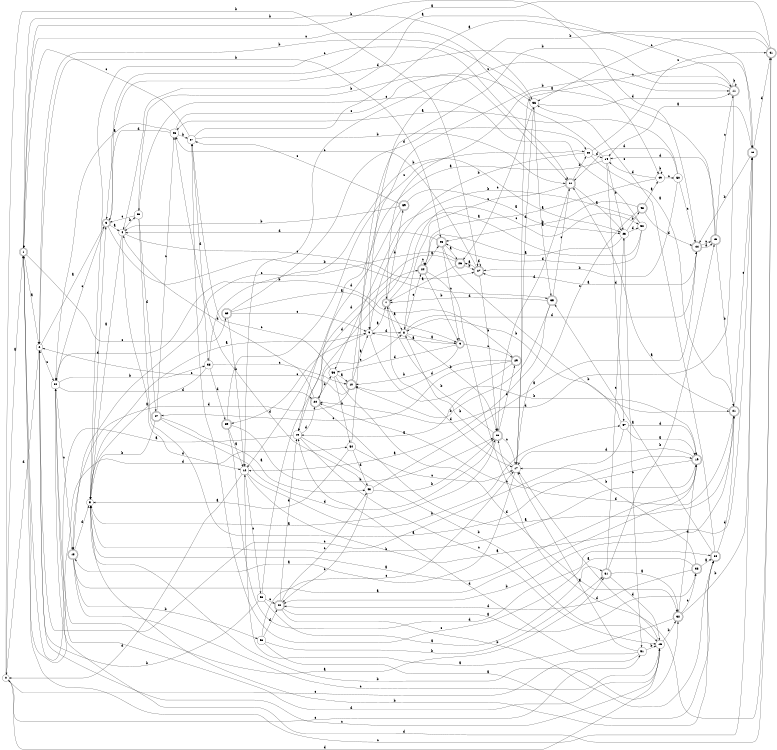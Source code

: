 digraph n49_4 {
__start0 [label="" shape="none"];

rankdir=LR;
size="8,5";

s0 [style="filled", color="black", fillcolor="white" shape="circle", label="0"];
s1 [style="rounded,filled", color="black", fillcolor="white" shape="doublecircle", label="1"];
s2 [style="filled", color="black", fillcolor="white" shape="circle", label="2"];
s3 [style="rounded,filled", color="black", fillcolor="white" shape="doublecircle", label="3"];
s4 [style="filled", color="black", fillcolor="white" shape="circle", label="4"];
s5 [style="filled", color="black", fillcolor="white" shape="circle", label="5"];
s6 [style="filled", color="black", fillcolor="white" shape="circle", label="6"];
s7 [style="rounded,filled", color="black", fillcolor="white" shape="doublecircle", label="7"];
s8 [style="filled", color="black", fillcolor="white" shape="circle", label="8"];
s9 [style="rounded,filled", color="black", fillcolor="white" shape="doublecircle", label="9"];
s10 [style="rounded,filled", color="black", fillcolor="white" shape="doublecircle", label="10"];
s11 [style="rounded,filled", color="black", fillcolor="white" shape="doublecircle", label="11"];
s12 [style="filled", color="black", fillcolor="white" shape="circle", label="12"];
s13 [style="rounded,filled", color="black", fillcolor="white" shape="doublecircle", label="13"];
s14 [style="filled", color="black", fillcolor="white" shape="circle", label="14"];
s15 [style="filled", color="black", fillcolor="white" shape="circle", label="15"];
s16 [style="filled", color="black", fillcolor="white" shape="circle", label="16"];
s17 [style="filled", color="black", fillcolor="white" shape="circle", label="17"];
s18 [style="rounded,filled", color="black", fillcolor="white" shape="doublecircle", label="18"];
s19 [style="rounded,filled", color="black", fillcolor="white" shape="doublecircle", label="19"];
s20 [style="rounded,filled", color="black", fillcolor="white" shape="doublecircle", label="20"];
s21 [style="rounded,filled", color="black", fillcolor="white" shape="doublecircle", label="21"];
s22 [style="rounded,filled", color="black", fillcolor="white" shape="doublecircle", label="22"];
s23 [style="filled", color="black", fillcolor="white" shape="circle", label="23"];
s24 [style="rounded,filled", color="black", fillcolor="white" shape="doublecircle", label="24"];
s25 [style="rounded,filled", color="black", fillcolor="white" shape="doublecircle", label="25"];
s26 [style="rounded,filled", color="black", fillcolor="white" shape="doublecircle", label="26"];
s27 [style="rounded,filled", color="black", fillcolor="white" shape="doublecircle", label="27"];
s28 [style="rounded,filled", color="black", fillcolor="white" shape="doublecircle", label="28"];
s29 [style="rounded,filled", color="black", fillcolor="white" shape="doublecircle", label="29"];
s30 [style="filled", color="black", fillcolor="white" shape="circle", label="30"];
s31 [style="rounded,filled", color="black", fillcolor="white" shape="doublecircle", label="31"];
s32 [style="rounded,filled", color="black", fillcolor="white" shape="doublecircle", label="32"];
s33 [style="rounded,filled", color="black", fillcolor="white" shape="doublecircle", label="33"];
s34 [style="rounded,filled", color="black", fillcolor="white" shape="doublecircle", label="34"];
s35 [style="rounded,filled", color="black", fillcolor="white" shape="doublecircle", label="35"];
s36 [style="filled", color="black", fillcolor="white" shape="circle", label="36"];
s37 [style="filled", color="black", fillcolor="white" shape="circle", label="37"];
s38 [style="filled", color="black", fillcolor="white" shape="circle", label="38"];
s39 [style="rounded,filled", color="black", fillcolor="white" shape="doublecircle", label="39"];
s40 [style="filled", color="black", fillcolor="white" shape="circle", label="40"];
s41 [style="rounded,filled", color="black", fillcolor="white" shape="doublecircle", label="41"];
s42 [style="rounded,filled", color="black", fillcolor="white" shape="doublecircle", label="42"];
s43 [style="filled", color="black", fillcolor="white" shape="circle", label="43"];
s44 [style="rounded,filled", color="black", fillcolor="white" shape="doublecircle", label="44"];
s45 [style="rounded,filled", color="black", fillcolor="white" shape="doublecircle", label="45"];
s46 [style="filled", color="black", fillcolor="white" shape="circle", label="46"];
s47 [style="rounded,filled", color="black", fillcolor="white" shape="doublecircle", label="47"];
s48 [style="rounded,filled", color="black", fillcolor="white" shape="doublecircle", label="48"];
s49 [style="filled", color="black", fillcolor="white" shape="circle", label="49"];
s50 [style="filled", color="black", fillcolor="white" shape="circle", label="50"];
s51 [style="filled", color="black", fillcolor="white" shape="circle", label="51"];
s52 [style="filled", color="black", fillcolor="white" shape="circle", label="52"];
s53 [style="filled", color="black", fillcolor="white" shape="circle", label="53"];
s54 [style="filled", color="black", fillcolor="white" shape="circle", label="54"];
s55 [style="filled", color="black", fillcolor="white" shape="circle", label="55"];
s56 [style="filled", color="black", fillcolor="white" shape="circle", label="56"];
s57 [style="filled", color="black", fillcolor="white" shape="circle", label="57"];
s58 [style="filled", color="black", fillcolor="white" shape="circle", label="58"];
s59 [style="rounded,filled", color="black", fillcolor="white" shape="doublecircle", label="59"];
s60 [style="rounded,filled", color="black", fillcolor="white" shape="doublecircle", label="60"];
s0 -> s1 [label="a"];
s0 -> s27 [label="b"];
s0 -> s51 [label="c"];
s0 -> s16 [label="d"];
s1 -> s2 [label="a"];
s1 -> s36 [label="b"];
s1 -> s60 [label="c"];
s1 -> s54 [label="d"];
s2 -> s3 [label="a"];
s2 -> s25 [label="b"];
s2 -> s30 [label="c"];
s2 -> s0 [label="d"];
s3 -> s4 [label="a"];
s3 -> s35 [label="b"];
s3 -> s30 [label="c"];
s3 -> s49 [label="d"];
s4 -> s5 [label="a"];
s4 -> s55 [label="b"];
s4 -> s27 [label="c"];
s4 -> s12 [label="d"];
s5 -> s6 [label="a"];
s5 -> s32 [label="b"];
s5 -> s22 [label="c"];
s5 -> s3 [label="d"];
s6 -> s7 [label="a"];
s6 -> s19 [label="b"];
s6 -> s39 [label="c"];
s6 -> s8 [label="d"];
s7 -> s8 [label="a"];
s7 -> s59 [label="b"];
s7 -> s52 [label="c"];
s7 -> s17 [label="d"];
s8 -> s9 [label="a"];
s8 -> s28 [label="b"];
s8 -> s24 [label="c"];
s8 -> s44 [label="d"];
s9 -> s6 [label="a"];
s9 -> s10 [label="b"];
s9 -> s29 [label="c"];
s9 -> s53 [label="d"];
s10 -> s6 [label="a"];
s10 -> s11 [label="b"];
s10 -> s2 [label="c"];
s10 -> s18 [label="d"];
s11 -> s4 [label="a"];
s11 -> s11 [label="b"];
s11 -> s12 [label="c"];
s11 -> s20 [label="d"];
s12 -> s13 [label="a"];
s12 -> s57 [label="b"];
s12 -> s58 [label="c"];
s12 -> s0 [label="d"];
s13 -> s14 [label="a"];
s13 -> s44 [label="b"];
s13 -> s1 [label="c"];
s13 -> s41 [label="d"];
s14 -> s15 [label="a"];
s14 -> s23 [label="b"];
s14 -> s1 [label="c"];
s14 -> s57 [label="d"];
s15 -> s1 [label="a"];
s15 -> s16 [label="b"];
s15 -> s16 [label="c"];
s15 -> s20 [label="d"];
s16 -> s17 [label="a"];
s16 -> s32 [label="b"];
s16 -> s2 [label="c"];
s16 -> s30 [label="d"];
s17 -> s18 [label="a"];
s17 -> s8 [label="b"];
s17 -> s13 [label="c"];
s17 -> s36 [label="d"];
s18 -> s19 [label="a"];
s18 -> s56 [label="b"];
s18 -> s16 [label="c"];
s18 -> s5 [label="d"];
s19 -> s5 [label="a"];
s19 -> s5 [label="b"];
s19 -> s20 [label="c"];
s19 -> s17 [label="d"];
s20 -> s21 [label="a"];
s20 -> s53 [label="b"];
s20 -> s8 [label="c"];
s20 -> s4 [label="d"];
s21 -> s22 [label="a"];
s21 -> s42 [label="b"];
s21 -> s13 [label="c"];
s21 -> s28 [label="d"];
s22 -> s23 [label="a"];
s22 -> s40 [label="b"];
s22 -> s8 [label="c"];
s22 -> s28 [label="d"];
s23 -> s24 [label="a"];
s23 -> s48 [label="b"];
s23 -> s51 [label="c"];
s23 -> s52 [label="d"];
s24 -> s25 [label="a"];
s24 -> s9 [label="b"];
s24 -> s24 [label="c"];
s24 -> s41 [label="d"];
s25 -> s26 [label="a"];
s25 -> s21 [label="b"];
s25 -> s9 [label="c"];
s25 -> s4 [label="d"];
s26 -> s7 [label="a"];
s26 -> s27 [label="b"];
s26 -> s18 [label="c"];
s26 -> s12 [label="d"];
s27 -> s26 [label="a"];
s27 -> s28 [label="b"];
s27 -> s46 [label="c"];
s27 -> s27 [label="d"];
s28 -> s5 [label="a"];
s28 -> s7 [label="b"];
s28 -> s17 [label="c"];
s28 -> s29 [label="d"];
s29 -> s15 [label="a"];
s29 -> s30 [label="b"];
s29 -> s47 [label="c"];
s29 -> s10 [label="d"];
s30 -> s31 [label="a"];
s30 -> s38 [label="b"];
s30 -> s18 [label="c"];
s30 -> s20 [label="d"];
s31 -> s32 [label="a"];
s31 -> s45 [label="b"];
s31 -> s23 [label="c"];
s31 -> s16 [label="d"];
s32 -> s12 [label="a"];
s32 -> s13 [label="b"];
s32 -> s33 [label="c"];
s32 -> s19 [label="d"];
s33 -> s34 [label="a"];
s33 -> s17 [label="b"];
s33 -> s37 [label="c"];
s33 -> s42 [label="d"];
s34 -> s35 [label="a"];
s34 -> s5 [label="b"];
s34 -> s36 [label="c"];
s34 -> s21 [label="d"];
s35 -> s12 [label="a"];
s35 -> s10 [label="b"];
s35 -> s22 [label="c"];
s35 -> s7 [label="d"];
s36 -> s35 [label="a"];
s36 -> s2 [label="b"];
s36 -> s26 [label="c"];
s36 -> s11 [label="d"];
s37 -> s13 [label="a"];
s37 -> s22 [label="b"];
s37 -> s1 [label="c"];
s37 -> s38 [label="d"];
s38 -> s5 [label="a"];
s38 -> s23 [label="b"];
s38 -> s10 [label="c"];
s38 -> s39 [label="d"];
s39 -> s12 [label="a"];
s39 -> s28 [label="b"];
s39 -> s40 [label="c"];
s39 -> s34 [label="d"];
s40 -> s21 [label="a"];
s40 -> s6 [label="b"];
s40 -> s41 [label="c"];
s40 -> s14 [label="d"];
s41 -> s3 [label="a"];
s41 -> s6 [label="b"];
s41 -> s36 [label="c"];
s41 -> s30 [label="d"];
s42 -> s33 [label="a"];
s42 -> s34 [label="b"];
s42 -> s43 [label="c"];
s42 -> s15 [label="d"];
s43 -> s44 [label="a"];
s43 -> s28 [label="b"];
s43 -> s42 [label="c"];
s43 -> s46 [label="d"];
s44 -> s27 [label="a"];
s44 -> s1 [label="b"];
s44 -> s45 [label="c"];
s44 -> s45 [label="d"];
s45 -> s7 [label="a"];
s45 -> s21 [label="b"];
s45 -> s11 [label="c"];
s45 -> s14 [label="d"];
s46 -> s30 [label="a"];
s46 -> s37 [label="b"];
s46 -> s36 [label="c"];
s46 -> s3 [label="d"];
s47 -> s43 [label="a"];
s47 -> s5 [label="b"];
s47 -> s46 [label="c"];
s47 -> s28 [label="d"];
s48 -> s49 [label="a"];
s48 -> s25 [label="b"];
s48 -> s17 [label="c"];
s48 -> s44 [label="d"];
s49 -> s24 [label="a"];
s49 -> s49 [label="b"];
s49 -> s50 [label="c"];
s49 -> s14 [label="d"];
s50 -> s46 [label="a"];
s50 -> s27 [label="b"];
s50 -> s44 [label="c"];
s50 -> s22 [label="d"];
s51 -> s17 [label="a"];
s51 -> s16 [label="b"];
s51 -> s0 [label="c"];
s51 -> s15 [label="d"];
s52 -> s20 [label="a"];
s52 -> s53 [label="b"];
s52 -> s55 [label="c"];
s52 -> s25 [label="d"];
s53 -> s10 [label="a"];
s53 -> s54 [label="b"];
s53 -> s37 [label="c"];
s53 -> s32 [label="d"];
s54 -> s5 [label="a"];
s54 -> s11 [label="b"];
s54 -> s17 [label="c"];
s54 -> s43 [label="d"];
s55 -> s19 [label="a"];
s55 -> s22 [label="b"];
s55 -> s3 [label="c"];
s55 -> s47 [label="d"];
s56 -> s34 [label="a"];
s56 -> s31 [label="b"];
s56 -> s17 [label="c"];
s56 -> s42 [label="d"];
s57 -> s19 [label="a"];
s57 -> s8 [label="b"];
s57 -> s2 [label="c"];
s57 -> s19 [label="d"];
s58 -> s31 [label="a"];
s58 -> s2 [label="b"];
s58 -> s42 [label="c"];
s58 -> s24 [label="d"];
s59 -> s23 [label="a"];
s59 -> s4 [label="b"];
s59 -> s37 [label="c"];
s59 -> s15 [label="d"];
s60 -> s9 [label="a"];
s60 -> s12 [label="b"];
s60 -> s6 [label="c"];
s60 -> s40 [label="d"];

}